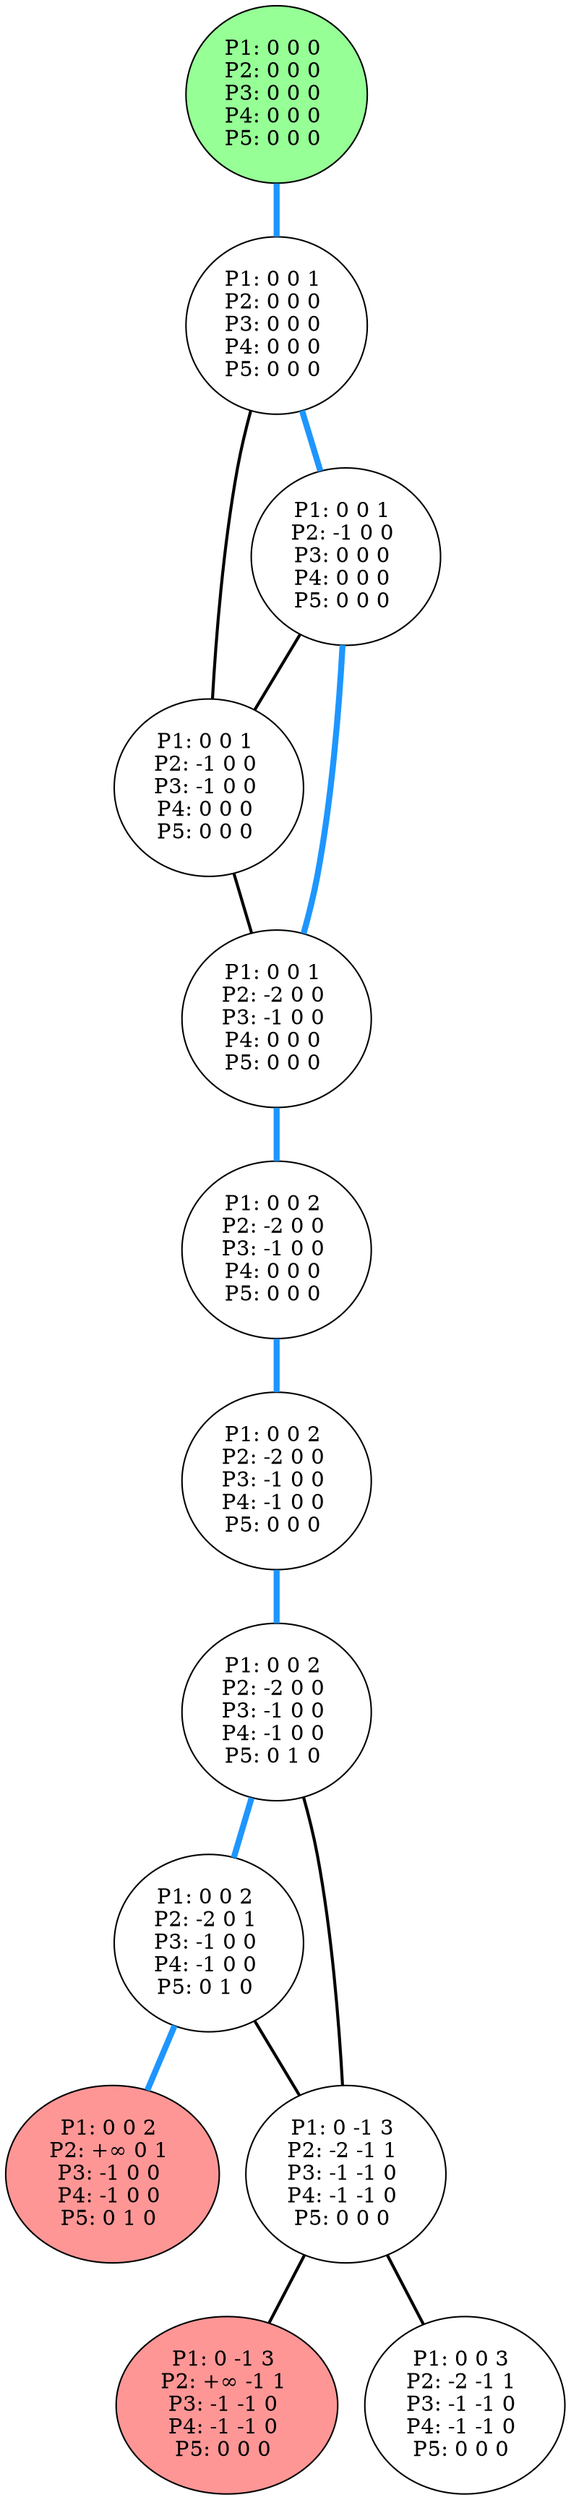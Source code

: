 graph G {
color = "black"
0 [label = "P1: 0 0 0 
P2: 0 0 0 
P3: 0 0 0 
P4: 0 0 0 
P5: 0 0 0 
",  style="filled", fillcolor = "#96FF96"];
1 [label = "P1: 0 0 1 
P2: 0 0 0 
P3: 0 0 0 
P4: 0 0 0 
P5: 0 0 0 
"];
2 [label = "P1: 0 0 1 
P2: -1 0 0 
P3: 0 0 0 
P4: 0 0 0 
P5: 0 0 0 
"];
3 [label = "P1: 0 0 1 
P2: -1 0 0 
P3: -1 0 0 
P4: 0 0 0 
P5: 0 0 0 
"];
4 [label = "P1: 0 0 1 
P2: -2 0 0 
P3: -1 0 0 
P4: 0 0 0 
P5: 0 0 0 
"];
5 [label = "P1: 0 0 2 
P2: -2 0 0 
P3: -1 0 0 
P4: 0 0 0 
P5: 0 0 0 
"];
6 [label = "P1: 0 0 2 
P2: -2 0 0 
P3: -1 0 0 
P4: -1 0 0 
P5: 0 0 0 
"];
7 [label = "P1: 0 0 2 
P2: -2 0 0 
P3: -1 0 0 
P4: -1 0 0 
P5: 0 1 0 
"];
8 [label = "P1: 0 0 2 
P2: -2 0 1 
P3: -1 0 0 
P4: -1 0 0 
P5: 0 1 0 
"];
88 [label = "P1: 0 0 2 
P2: +∞ 0 1 
P3: -1 0 0 
P4: -1 0 0 
P5: 0 1 0 
",  style="filled", fillcolor = "#FF9696"];
9 [label = "P1: 0 -1 3 
P2: -2 -1 1 
P3: -1 -1 0 
P4: -1 -1 0 
P5: 0 0 0 
"];
99 [label = "P1: 0 -1 3 
P2: +∞ -1 1 
P3: -1 -1 0 
P4: -1 -1 0 
P5: 0 0 0 
",  style="filled", fillcolor = "#FF9696"];
10 [label = "P1: 0 0 3 
P2: -2 -1 1 
P3: -1 -1 0 
P4: -1 -1 0 
P5: 0 0 0 
"];
edge [style=bold];
0 -- 1 [color="#1E96FF", penwidth=4.0];

1 -- 2 [color="#1E96FF", penwidth=4.0];
1 -- 3 [color=black];

2 -- 3 [color=black];
2 -- 4 [color="#1E96FF", penwidth=4.0];

3 -- 4 [color=black];

4 -- 5 [color="#1E96FF", penwidth=4.0];

5 -- 6 [color="#1E96FF", penwidth=4.0];

6 -- 7 [color="#1E96FF", penwidth=4.0];

7 -- 8 [color="#1E96FF", penwidth=4.0];
7 -- 9 [color=black];

8 -- 9 [color=black];

8 -- 88 [color="#1E96FF", penwidth=4.0];
9 -- 10 [color=black];

9 -- 99 [color=black];

}
